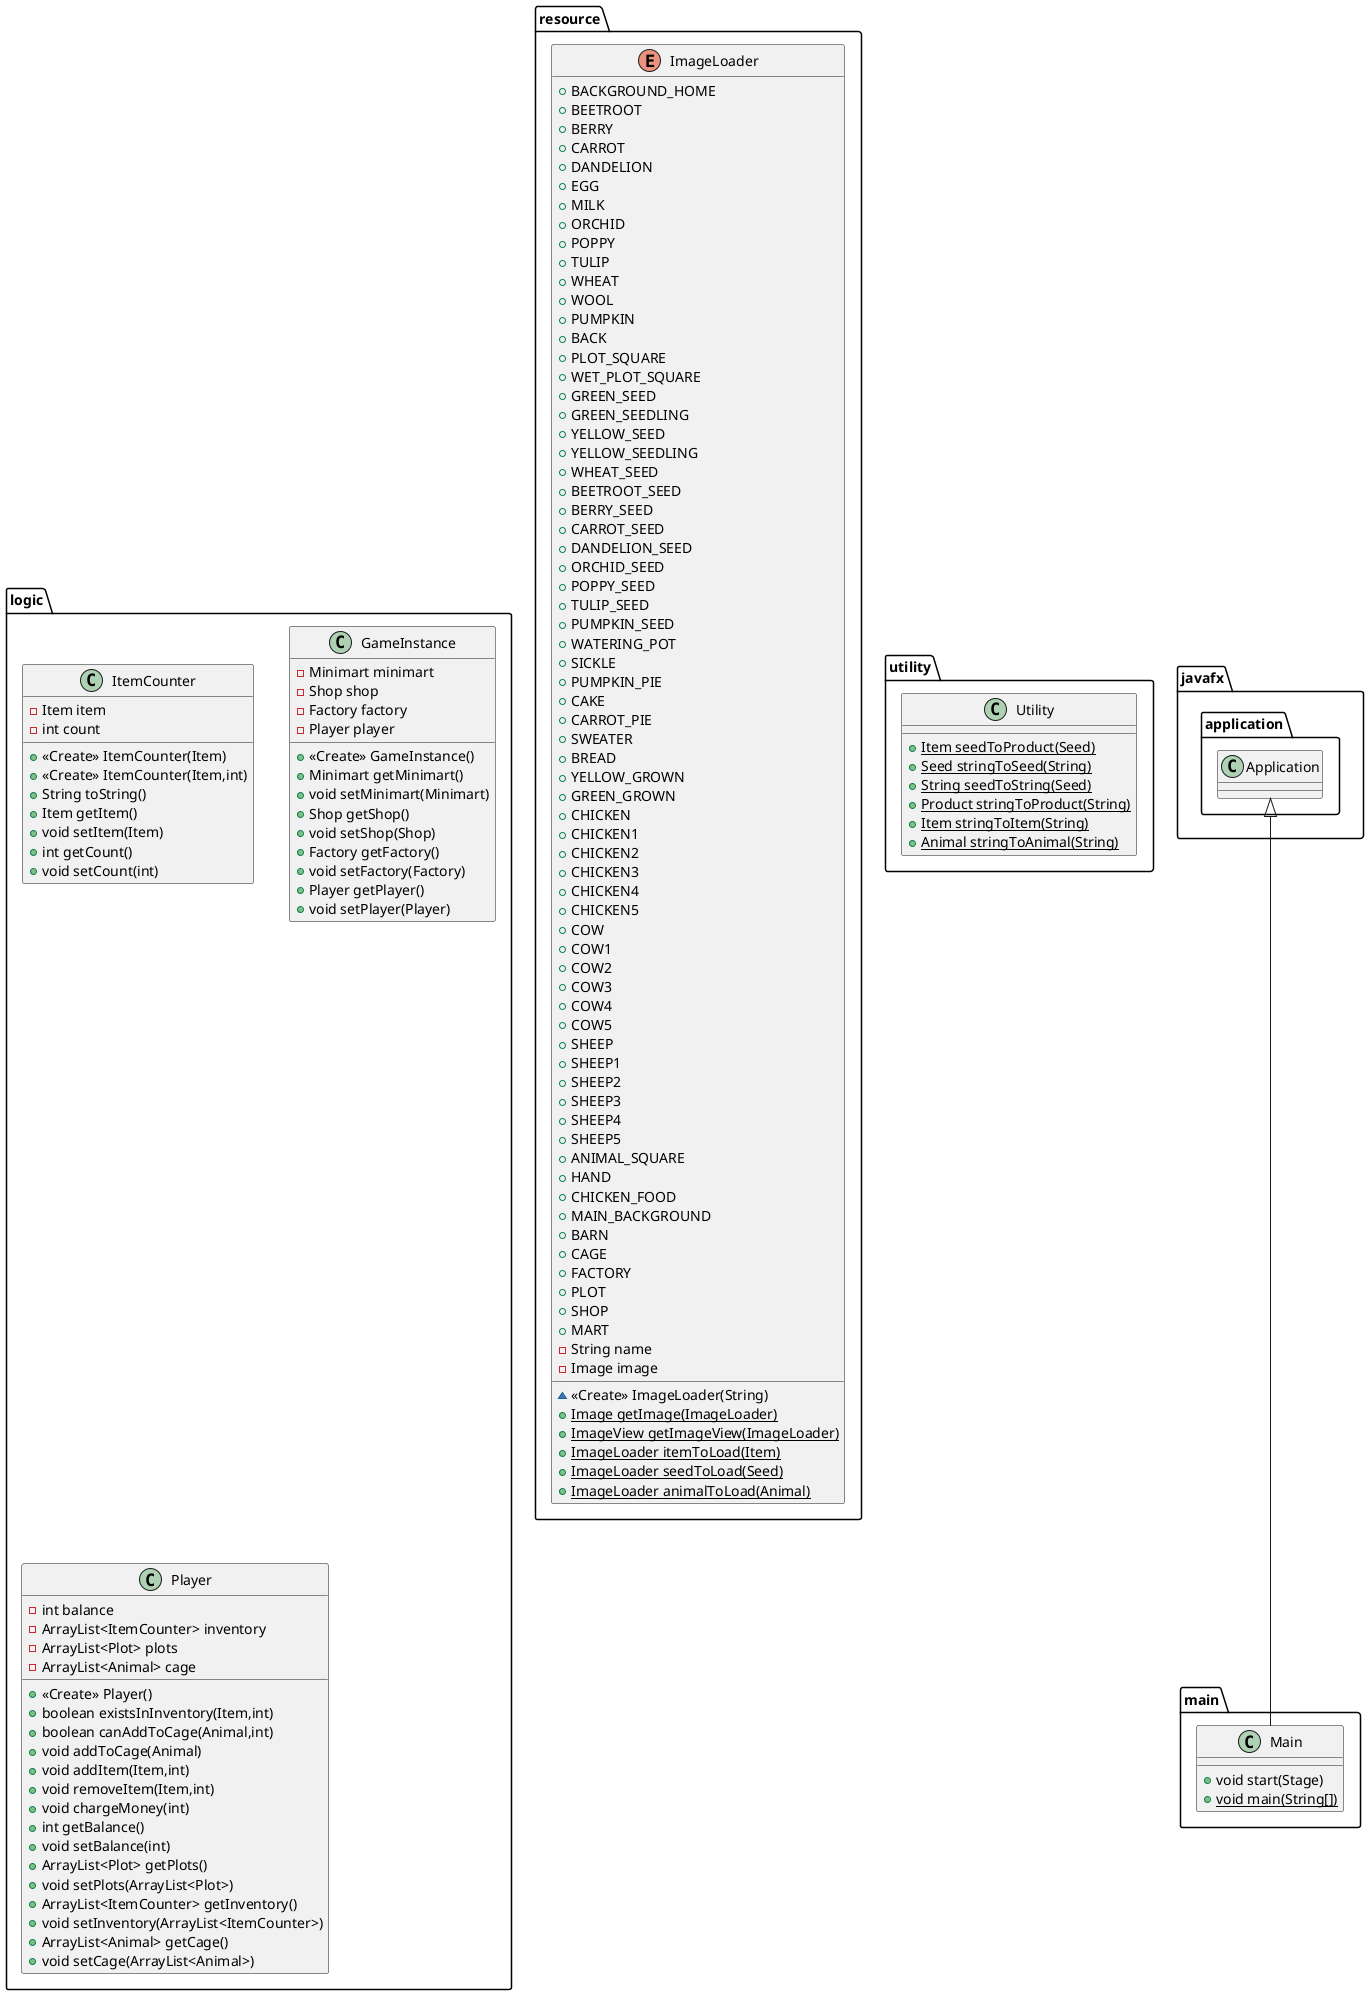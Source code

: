 @startuml
enum resource.ImageLoader {
+  BACKGROUND_HOME
+  BEETROOT
+  BERRY
+  CARROT
+  DANDELION
+  EGG
+  MILK
+  ORCHID
+  POPPY
+  TULIP
+  WHEAT
+  WOOL
+  PUMPKIN
+  BACK
+  PLOT_SQUARE
+  WET_PLOT_SQUARE
+  GREEN_SEED
+  GREEN_SEEDLING
+  YELLOW_SEED
+  YELLOW_SEEDLING
+  WHEAT_SEED
+  BEETROOT_SEED
+  BERRY_SEED
+  CARROT_SEED
+  DANDELION_SEED
+  ORCHID_SEED
+  POPPY_SEED
+  TULIP_SEED
+  PUMPKIN_SEED
+  WATERING_POT
+  SICKLE
+  PUMPKIN_PIE
+  CAKE
+  CARROT_PIE
+  SWEATER
+  BREAD
+  YELLOW_GROWN
+  GREEN_GROWN
+  CHICKEN
+  CHICKEN1
+  CHICKEN2
+  CHICKEN3
+  CHICKEN4
+  CHICKEN5
+  COW
+  COW1
+  COW2
+  COW3
+  COW4
+  COW5
+  SHEEP
+  SHEEP1
+  SHEEP2
+  SHEEP3
+  SHEEP4
+  SHEEP5
+  ANIMAL_SQUARE
+  HAND
+  CHICKEN_FOOD
+  MAIN_BACKGROUND
+  BARN
+  CAGE
+  FACTORY
+  PLOT
+  SHOP
+  MART
- String name
- Image image
~ <<Create>> ImageLoader(String)
+ {static} Image getImage(ImageLoader)
+ {static} ImageView getImageView(ImageLoader)
+ {static} ImageLoader itemToLoad(Item)
+ {static} ImageLoader seedToLoad(Seed)
+ {static} ImageLoader animalToLoad(Animal)
}
class logic.ItemCounter {
- Item item
- int count
+ <<Create>> ItemCounter(Item)
+ <<Create>> ItemCounter(Item,int)
+ String toString()
+ Item getItem()
+ void setItem(Item)
+ int getCount()
+ void setCount(int)
}
class logic.GameInstance {
- Minimart minimart
- Shop shop
- Factory factory
- Player player
+ <<Create>> GameInstance()
+ Minimart getMinimart()
+ void setMinimart(Minimart)
+ Shop getShop()
+ void setShop(Shop)
+ Factory getFactory()
+ void setFactory(Factory)
+ Player getPlayer()
+ void setPlayer(Player)
}
class utility.Utility {
+ {static} Item seedToProduct(Seed)
+ {static} Seed stringToSeed(String)
+ {static} String seedToString(Seed)
+ {static} Product stringToProduct(String)
+ {static} Item stringToItem(String)
+ {static} Animal stringToAnimal(String)
}
class logic.Player {
- int balance
- ArrayList<ItemCounter> inventory
- ArrayList<Plot> plots
- ArrayList<Animal> cage
+ <<Create>> Player()
+ boolean existsInInventory(Item,int)
+ boolean canAddToCage(Animal,int)
+ void addToCage(Animal)
+ void addItem(Item,int)
+ void removeItem(Item,int)
+ void chargeMoney(int)
+ int getBalance()
+ void setBalance(int)
+ ArrayList<Plot> getPlots()
+ void setPlots(ArrayList<Plot>)
+ ArrayList<ItemCounter> getInventory()
+ void setInventory(ArrayList<ItemCounter>)
+ ArrayList<Animal> getCage()
+ void setCage(ArrayList<Animal>)
}
class main.Main {
+ void start(Stage)
+ {static} void main(String[])
}


javafx.application.Application <|-- main.Main
@enduml